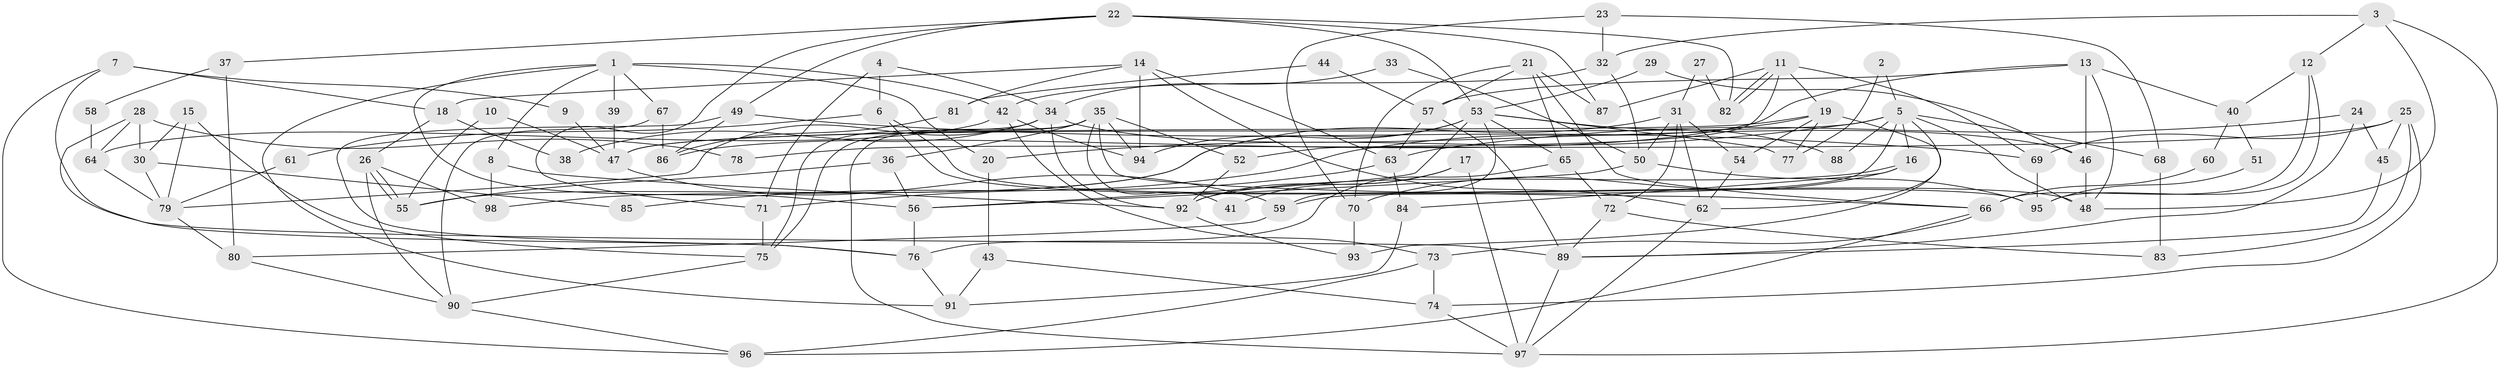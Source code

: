 // Generated by graph-tools (version 1.1) at 2025/36/03/09/25 02:36:04]
// undirected, 98 vertices, 196 edges
graph export_dot {
graph [start="1"]
  node [color=gray90,style=filled];
  1;
  2;
  3;
  4;
  5;
  6;
  7;
  8;
  9;
  10;
  11;
  12;
  13;
  14;
  15;
  16;
  17;
  18;
  19;
  20;
  21;
  22;
  23;
  24;
  25;
  26;
  27;
  28;
  29;
  30;
  31;
  32;
  33;
  34;
  35;
  36;
  37;
  38;
  39;
  40;
  41;
  42;
  43;
  44;
  45;
  46;
  47;
  48;
  49;
  50;
  51;
  52;
  53;
  54;
  55;
  56;
  57;
  58;
  59;
  60;
  61;
  62;
  63;
  64;
  65;
  66;
  67;
  68;
  69;
  70;
  71;
  72;
  73;
  74;
  75;
  76;
  77;
  78;
  79;
  80;
  81;
  82;
  83;
  84;
  85;
  86;
  87;
  88;
  89;
  90;
  91;
  92;
  93;
  94;
  95;
  96;
  97;
  98;
  1 -- 56;
  1 -- 8;
  1 -- 20;
  1 -- 39;
  1 -- 42;
  1 -- 67;
  1 -- 91;
  2 -- 77;
  2 -- 5;
  3 -- 48;
  3 -- 97;
  3 -- 12;
  3 -- 32;
  4 -- 6;
  4 -- 34;
  4 -- 71;
  5 -- 47;
  5 -- 68;
  5 -- 16;
  5 -- 20;
  5 -- 48;
  5 -- 59;
  5 -- 62;
  5 -- 88;
  6 -- 48;
  6 -- 95;
  6 -- 61;
  7 -- 89;
  7 -- 18;
  7 -- 9;
  7 -- 96;
  8 -- 98;
  8 -- 92;
  9 -- 47;
  10 -- 55;
  10 -- 47;
  11 -- 19;
  11 -- 82;
  11 -- 82;
  11 -- 52;
  11 -- 69;
  11 -- 87;
  12 -- 95;
  12 -- 40;
  12 -- 66;
  13 -- 57;
  13 -- 48;
  13 -- 40;
  13 -- 46;
  13 -- 86;
  14 -- 63;
  14 -- 94;
  14 -- 18;
  14 -- 62;
  14 -- 81;
  15 -- 75;
  15 -- 79;
  15 -- 30;
  16 -- 84;
  16 -- 70;
  16 -- 92;
  17 -- 97;
  17 -- 92;
  17 -- 41;
  18 -- 26;
  18 -- 38;
  19 -- 54;
  19 -- 93;
  19 -- 47;
  19 -- 77;
  19 -- 85;
  20 -- 43;
  21 -- 87;
  21 -- 66;
  21 -- 57;
  21 -- 65;
  21 -- 70;
  22 -- 53;
  22 -- 71;
  22 -- 37;
  22 -- 49;
  22 -- 82;
  22 -- 87;
  23 -- 32;
  23 -- 70;
  23 -- 68;
  24 -- 89;
  24 -- 45;
  24 -- 63;
  25 -- 69;
  25 -- 74;
  25 -- 45;
  25 -- 78;
  25 -- 83;
  26 -- 90;
  26 -- 55;
  26 -- 55;
  26 -- 98;
  27 -- 82;
  27 -- 31;
  28 -- 76;
  28 -- 30;
  28 -- 64;
  28 -- 78;
  29 -- 53;
  29 -- 46;
  30 -- 79;
  30 -- 85;
  31 -- 55;
  31 -- 62;
  31 -- 50;
  31 -- 54;
  31 -- 72;
  32 -- 42;
  32 -- 50;
  33 -- 34;
  33 -- 50;
  34 -- 75;
  34 -- 92;
  34 -- 38;
  34 -- 46;
  34 -- 79;
  35 -- 94;
  35 -- 66;
  35 -- 36;
  35 -- 41;
  35 -- 52;
  35 -- 75;
  35 -- 97;
  36 -- 56;
  36 -- 55;
  37 -- 80;
  37 -- 58;
  39 -- 47;
  40 -- 51;
  40 -- 60;
  42 -- 73;
  42 -- 64;
  42 -- 94;
  43 -- 74;
  43 -- 91;
  44 -- 57;
  44 -- 81;
  45 -- 89;
  46 -- 48;
  47 -- 59;
  49 -- 86;
  49 -- 69;
  49 -- 76;
  50 -- 56;
  50 -- 95;
  51 -- 95;
  52 -- 92;
  53 -- 56;
  53 -- 65;
  53 -- 59;
  53 -- 77;
  53 -- 88;
  53 -- 94;
  53 -- 98;
  54 -- 62;
  56 -- 76;
  57 -- 89;
  57 -- 63;
  58 -- 64;
  59 -- 80;
  60 -- 66;
  61 -- 79;
  62 -- 97;
  63 -- 71;
  63 -- 84;
  64 -- 79;
  65 -- 76;
  65 -- 72;
  66 -- 96;
  66 -- 73;
  67 -- 90;
  67 -- 86;
  68 -- 83;
  69 -- 95;
  70 -- 93;
  71 -- 75;
  72 -- 83;
  72 -- 89;
  73 -- 96;
  73 -- 74;
  74 -- 97;
  75 -- 90;
  76 -- 91;
  79 -- 80;
  80 -- 90;
  81 -- 86;
  84 -- 91;
  89 -- 97;
  90 -- 96;
  92 -- 93;
}

